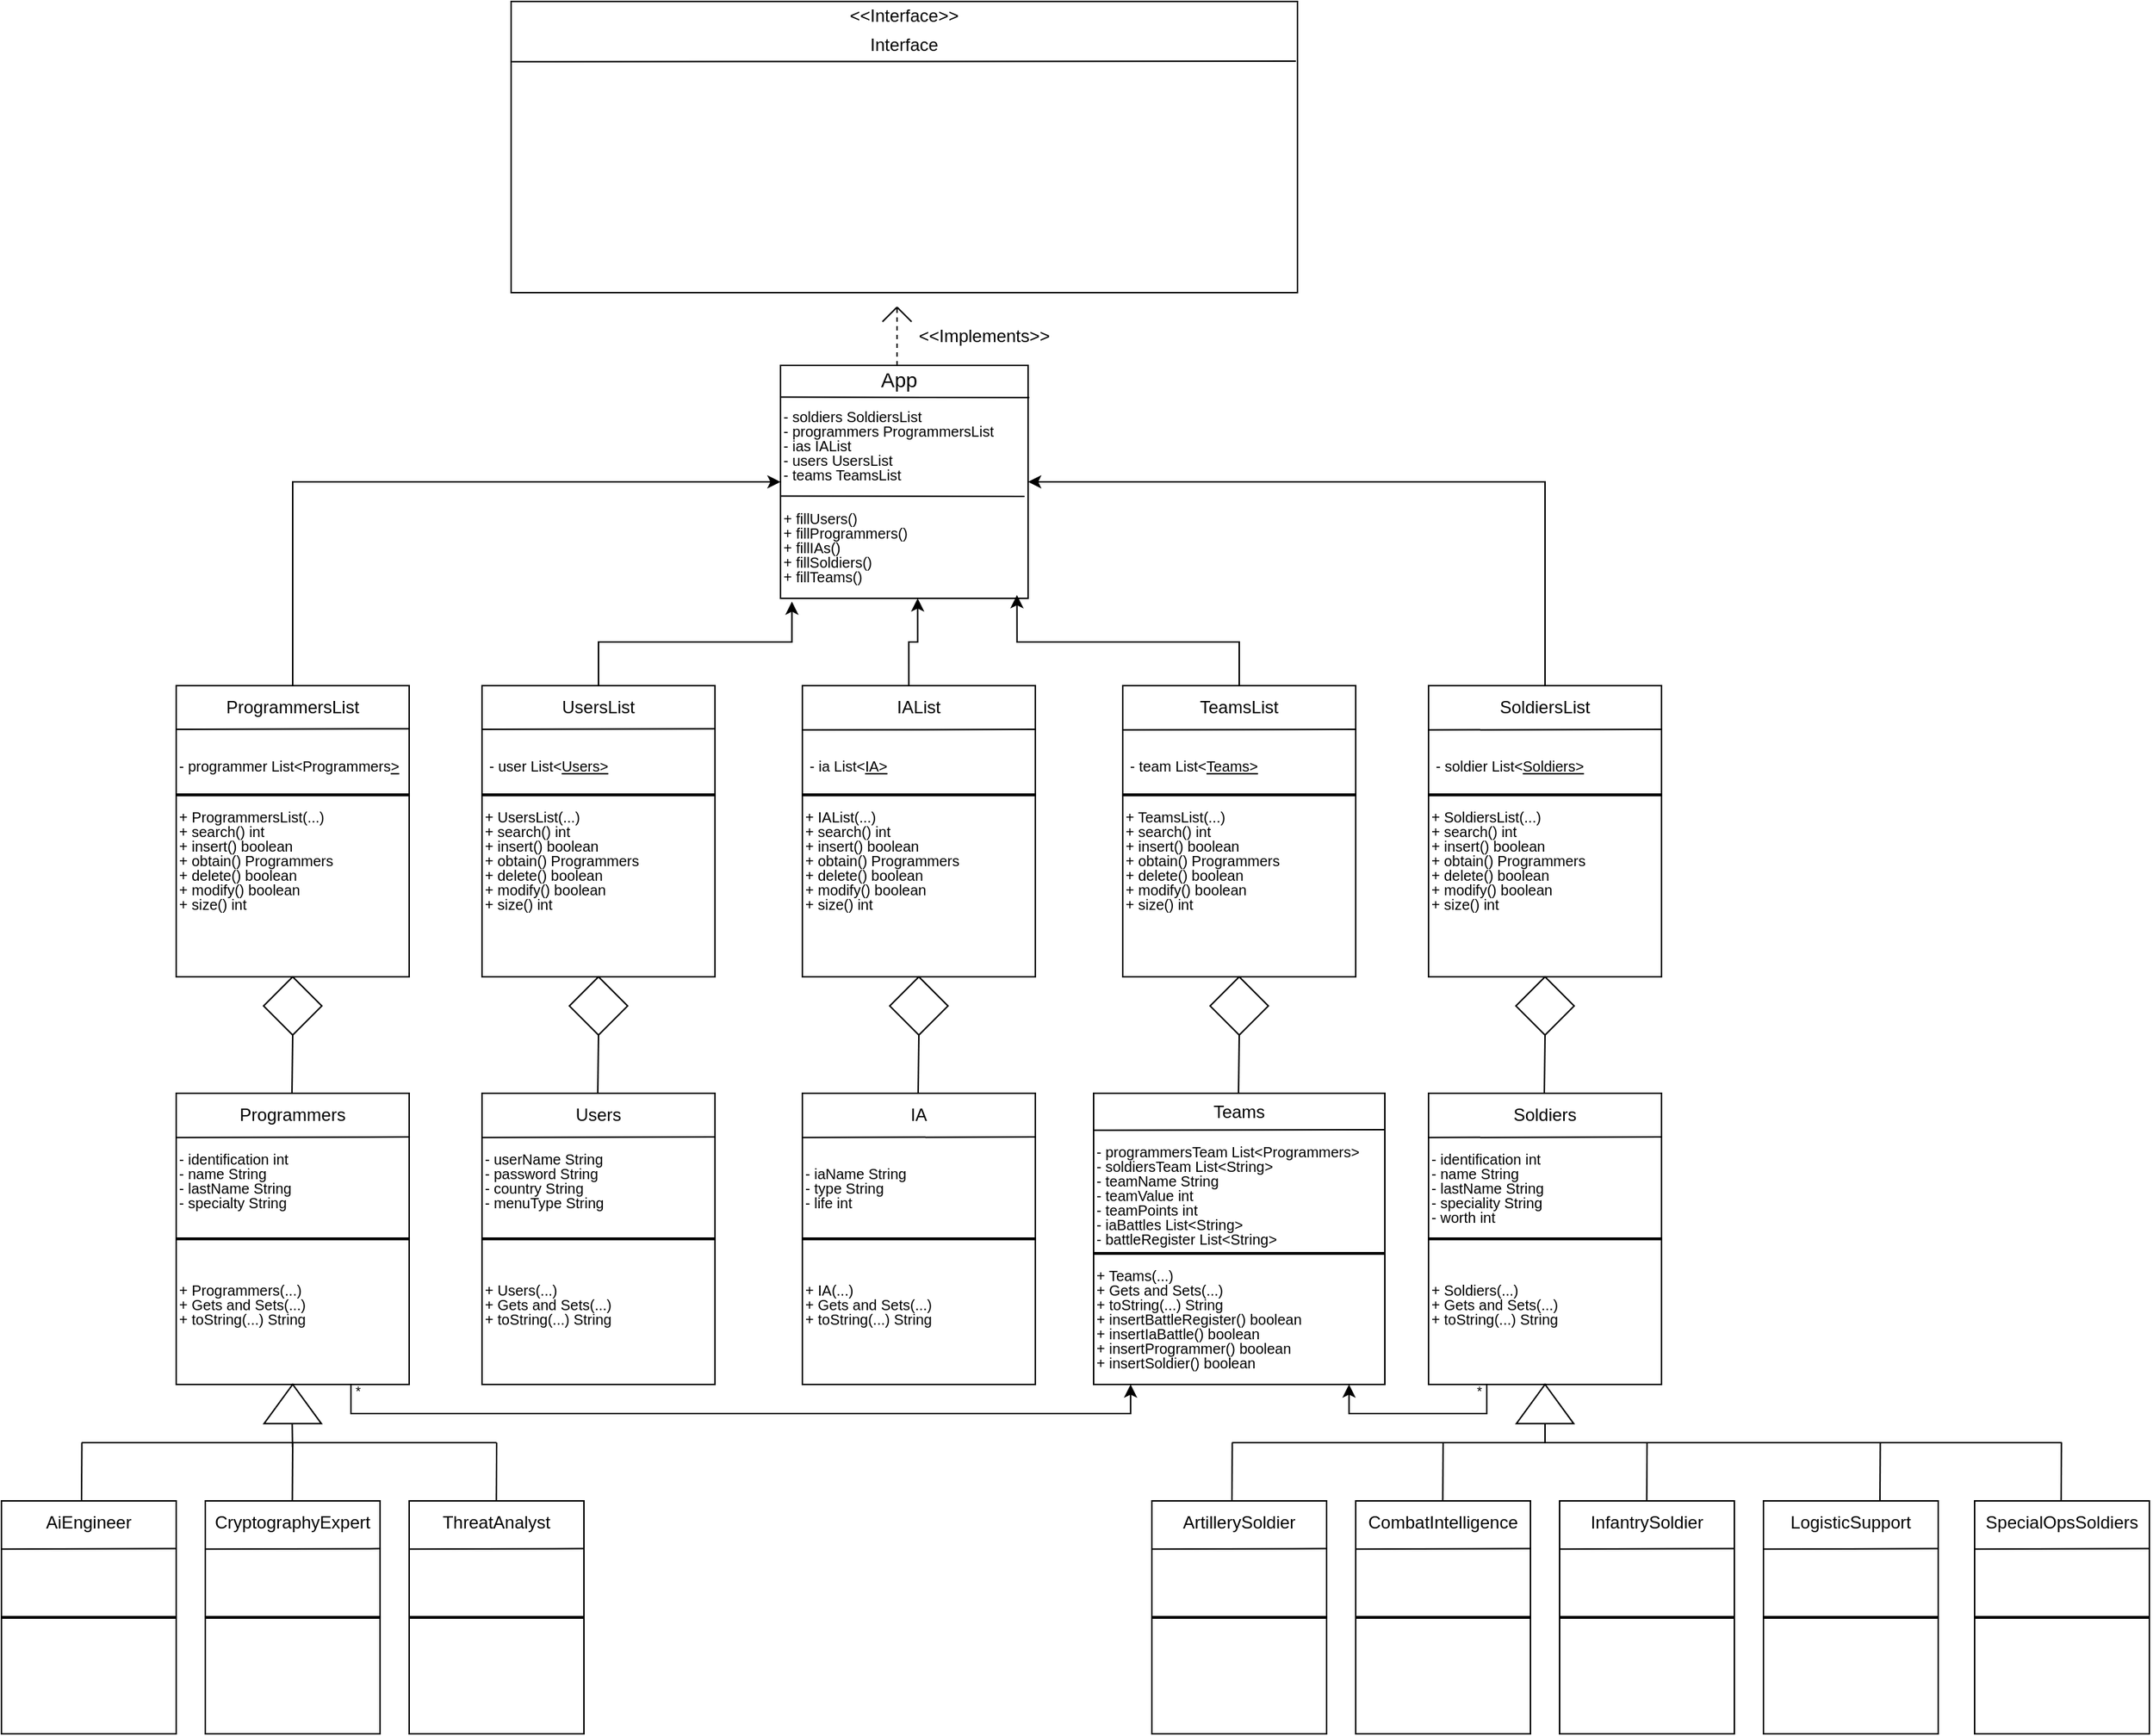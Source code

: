 <mxfile version="21.6.2" type="github">
  <diagram name="Page-1" id="lF3UblHLmA0cqcG6uqCf">
    <mxGraphModel dx="759" dy="410" grid="1" gridSize="10" guides="1" tooltips="1" connect="1" arrows="1" fold="1" page="1" pageScale="1" pageWidth="2500" pageHeight="1920" math="0" shadow="0">
      <root>
        <mxCell id="0" />
        <mxCell id="1" parent="0" />
        <mxCell id="w-rCVOtRvk_F5D2muNZO-1" value="" style="rounded=0;whiteSpace=wrap;html=1;" vertex="1" parent="1">
          <mxGeometry x="920" y="270" width="540" height="200" as="geometry" />
        </mxCell>
        <mxCell id="w-rCVOtRvk_F5D2muNZO-3" value="" style="endArrow=none;html=1;rounded=0;entryX=0.998;entryY=0.205;entryDx=0;entryDy=0;entryPerimeter=0;exitX=0.001;exitY=0.207;exitDx=0;exitDy=0;exitPerimeter=0;" edge="1" parent="1" source="w-rCVOtRvk_F5D2muNZO-1" target="w-rCVOtRvk_F5D2muNZO-1">
          <mxGeometry width="50" height="50" relative="1" as="geometry">
            <mxPoint x="925" y="311" as="sourcePoint" />
            <mxPoint x="1235" y="310" as="targetPoint" />
          </mxGeometry>
        </mxCell>
        <mxCell id="w-rCVOtRvk_F5D2muNZO-4" value="Interface" style="text;html=1;strokeColor=none;fillColor=none;align=center;verticalAlign=middle;whiteSpace=wrap;rounded=0;" vertex="1" parent="1">
          <mxGeometry x="1160" y="290" width="60" height="20" as="geometry" />
        </mxCell>
        <mxCell id="w-rCVOtRvk_F5D2muNZO-5" value="&amp;lt;&amp;lt;Interface&amp;gt;&amp;gt;" style="text;html=1;strokeColor=none;fillColor=none;align=center;verticalAlign=middle;whiteSpace=wrap;rounded=0;" vertex="1" parent="1">
          <mxGeometry x="1160" y="270" width="60" height="20" as="geometry" />
        </mxCell>
        <mxCell id="w-rCVOtRvk_F5D2muNZO-7" value="" style="rounded=0;whiteSpace=wrap;html=1;" vertex="1" parent="1">
          <mxGeometry x="1105" y="520" width="170" height="160" as="geometry" />
        </mxCell>
        <mxCell id="w-rCVOtRvk_F5D2muNZO-8" value="" style="endArrow=none;html=1;rounded=0;entryX=1.005;entryY=0.138;entryDx=0;entryDy=0;entryPerimeter=0;exitX=0.002;exitY=0.136;exitDx=0;exitDy=0;exitPerimeter=0;" edge="1" parent="1" source="w-rCVOtRvk_F5D2muNZO-7" target="w-rCVOtRvk_F5D2muNZO-7">
          <mxGeometry width="50" height="50" relative="1" as="geometry">
            <mxPoint x="1110" y="540" as="sourcePoint" />
            <mxPoint x="1260" y="540" as="targetPoint" />
          </mxGeometry>
        </mxCell>
        <mxCell id="w-rCVOtRvk_F5D2muNZO-9" value="App" style="text;html=1;strokeColor=none;fillColor=none;align=center;verticalAlign=middle;whiteSpace=wrap;rounded=0;fontSize=14;" vertex="1" parent="1">
          <mxGeometry x="1170" y="520" width="32.5" height="20" as="geometry" />
        </mxCell>
        <mxCell id="w-rCVOtRvk_F5D2muNZO-14" value="" style="endArrow=none;dashed=1;html=1;rounded=0;" edge="1" parent="1">
          <mxGeometry width="50" height="50" relative="1" as="geometry">
            <mxPoint x="1185" y="520" as="sourcePoint" />
            <mxPoint x="1185" y="480" as="targetPoint" />
          </mxGeometry>
        </mxCell>
        <mxCell id="w-rCVOtRvk_F5D2muNZO-16" value="" style="endArrow=none;html=1;rounded=0;" edge="1" parent="1">
          <mxGeometry width="50" height="50" relative="1" as="geometry">
            <mxPoint x="1175" y="490" as="sourcePoint" />
            <mxPoint x="1175" y="490" as="targetPoint" />
            <Array as="points">
              <mxPoint x="1185" y="480" />
            </Array>
          </mxGeometry>
        </mxCell>
        <mxCell id="w-rCVOtRvk_F5D2muNZO-17" value="" style="endArrow=none;html=1;rounded=0;" edge="1" parent="1">
          <mxGeometry width="50" height="50" relative="1" as="geometry">
            <mxPoint x="1185" y="480" as="sourcePoint" />
            <mxPoint x="1185" y="480" as="targetPoint" />
            <Array as="points">
              <mxPoint x="1195" y="490" />
            </Array>
          </mxGeometry>
        </mxCell>
        <mxCell id="w-rCVOtRvk_F5D2muNZO-18" value="&amp;lt;&amp;lt;Implements&amp;gt;&amp;gt;" style="text;html=1;strokeColor=none;fillColor=none;align=center;verticalAlign=middle;whiteSpace=wrap;rounded=0;" vertex="1" parent="1">
          <mxGeometry x="1215" y="490" width="60" height="20" as="geometry" />
        </mxCell>
        <mxCell id="w-rCVOtRvk_F5D2muNZO-135" style="edgeStyle=orthogonalEdgeStyle;rounded=0;orthogonalLoop=1;jettySize=auto;html=1;exitX=0.5;exitY=0;exitDx=0;exitDy=0;entryX=0;entryY=0.5;entryDx=0;entryDy=0;" edge="1" parent="1" source="w-rCVOtRvk_F5D2muNZO-21" target="w-rCVOtRvk_F5D2muNZO-7">
          <mxGeometry relative="1" as="geometry" />
        </mxCell>
        <mxCell id="w-rCVOtRvk_F5D2muNZO-21" value="" style="rounded=0;whiteSpace=wrap;html=1;" vertex="1" parent="1">
          <mxGeometry x="690" y="740" width="160" height="200" as="geometry" />
        </mxCell>
        <mxCell id="w-rCVOtRvk_F5D2muNZO-22" value="" style="endArrow=none;html=1;rounded=0;entryX=0.998;entryY=0.205;entryDx=0;entryDy=0;entryPerimeter=0;exitX=0.001;exitY=0.207;exitDx=0;exitDy=0;exitPerimeter=0;" edge="1" parent="1">
          <mxGeometry width="50" height="50" relative="1" as="geometry">
            <mxPoint x="690.48" y="770.0" as="sourcePoint" />
            <mxPoint x="850.0" y="769.6" as="targetPoint" />
          </mxGeometry>
        </mxCell>
        <mxCell id="w-rCVOtRvk_F5D2muNZO-134" style="edgeStyle=orthogonalEdgeStyle;rounded=0;orthogonalLoop=1;jettySize=auto;html=1;exitX=0.5;exitY=0;exitDx=0;exitDy=0;entryX=0.046;entryY=1.014;entryDx=0;entryDy=0;entryPerimeter=0;" edge="1" parent="1" source="w-rCVOtRvk_F5D2muNZO-24" target="w-rCVOtRvk_F5D2muNZO-7">
          <mxGeometry relative="1" as="geometry" />
        </mxCell>
        <mxCell id="w-rCVOtRvk_F5D2muNZO-24" value="" style="rounded=0;whiteSpace=wrap;html=1;" vertex="1" parent="1">
          <mxGeometry x="900" y="740" width="160" height="200" as="geometry" />
        </mxCell>
        <mxCell id="w-rCVOtRvk_F5D2muNZO-25" value="" style="endArrow=none;html=1;rounded=0;entryX=0.998;entryY=0.205;entryDx=0;entryDy=0;entryPerimeter=0;exitX=0.001;exitY=0.207;exitDx=0;exitDy=0;exitPerimeter=0;" edge="1" parent="1">
          <mxGeometry width="50" height="50" relative="1" as="geometry">
            <mxPoint x="900.0" y="770.0" as="sourcePoint" />
            <mxPoint x="1059.52" y="769.6" as="targetPoint" />
          </mxGeometry>
        </mxCell>
        <mxCell id="w-rCVOtRvk_F5D2muNZO-137" style="edgeStyle=orthogonalEdgeStyle;rounded=0;orthogonalLoop=1;jettySize=auto;html=1;exitX=0.5;exitY=0;exitDx=0;exitDy=0;entryX=1;entryY=0.5;entryDx=0;entryDy=0;" edge="1" parent="1" source="w-rCVOtRvk_F5D2muNZO-26" target="w-rCVOtRvk_F5D2muNZO-7">
          <mxGeometry relative="1" as="geometry" />
        </mxCell>
        <mxCell id="w-rCVOtRvk_F5D2muNZO-26" value="" style="rounded=0;whiteSpace=wrap;html=1;" vertex="1" parent="1">
          <mxGeometry x="1550" y="740" width="160" height="200" as="geometry" />
        </mxCell>
        <mxCell id="w-rCVOtRvk_F5D2muNZO-27" value="" style="endArrow=none;html=1;rounded=0;entryX=0.998;entryY=0.205;entryDx=0;entryDy=0;entryPerimeter=0;exitX=0.001;exitY=0.207;exitDx=0;exitDy=0;exitPerimeter=0;" edge="1" parent="1">
          <mxGeometry width="50" height="50" relative="1" as="geometry">
            <mxPoint x="1550.48" y="770.4" as="sourcePoint" />
            <mxPoint x="1710.0" y="770" as="targetPoint" />
          </mxGeometry>
        </mxCell>
        <mxCell id="w-rCVOtRvk_F5D2muNZO-28" value="ProgrammersList" style="text;html=1;strokeColor=none;fillColor=none;align=center;verticalAlign=middle;whiteSpace=wrap;rounded=0;" vertex="1" parent="1">
          <mxGeometry x="720" y="750" width="100" height="10" as="geometry" />
        </mxCell>
        <mxCell id="w-rCVOtRvk_F5D2muNZO-32" value="UsersList" style="text;html=1;strokeColor=none;fillColor=none;align=center;verticalAlign=middle;whiteSpace=wrap;rounded=0;" vertex="1" parent="1">
          <mxGeometry x="940" y="745" width="80" height="20" as="geometry" />
        </mxCell>
        <mxCell id="w-rCVOtRvk_F5D2muNZO-33" value="SoldiersList" style="text;html=1;strokeColor=none;fillColor=none;align=center;verticalAlign=middle;whiteSpace=wrap;rounded=0;" vertex="1" parent="1">
          <mxGeometry x="1590" y="745" width="80" height="20" as="geometry" />
        </mxCell>
        <mxCell id="w-rCVOtRvk_F5D2muNZO-34" value="" style="rounded=0;whiteSpace=wrap;html=1;" vertex="1" parent="1">
          <mxGeometry x="900" y="1020" width="160" height="200" as="geometry" />
        </mxCell>
        <mxCell id="w-rCVOtRvk_F5D2muNZO-35" value="" style="endArrow=none;html=1;rounded=0;entryX=0.998;entryY=0.205;entryDx=0;entryDy=0;entryPerimeter=0;exitX=0.001;exitY=0.207;exitDx=0;exitDy=0;exitPerimeter=0;" edge="1" parent="1">
          <mxGeometry width="50" height="50" relative="1" as="geometry">
            <mxPoint x="900.0" y="1050.4" as="sourcePoint" />
            <mxPoint x="1059.52" y="1050.0" as="targetPoint" />
          </mxGeometry>
        </mxCell>
        <mxCell id="w-rCVOtRvk_F5D2muNZO-36" value="Users" style="text;html=1;strokeColor=none;fillColor=none;align=center;verticalAlign=middle;whiteSpace=wrap;rounded=0;" vertex="1" parent="1">
          <mxGeometry x="930" y="1025" width="100" height="20" as="geometry" />
        </mxCell>
        <mxCell id="w-rCVOtRvk_F5D2muNZO-268" style="edgeStyle=orthogonalEdgeStyle;rounded=0;orthogonalLoop=1;jettySize=auto;html=1;exitX=0.75;exitY=1;exitDx=0;exitDy=0;entryX=0.127;entryY=1;entryDx=0;entryDy=0;entryPerimeter=0;" edge="1" parent="1" source="w-rCVOtRvk_F5D2muNZO-38" target="w-rCVOtRvk_F5D2muNZO-141">
          <mxGeometry relative="1" as="geometry" />
        </mxCell>
        <mxCell id="w-rCVOtRvk_F5D2muNZO-38" value="" style="rounded=0;whiteSpace=wrap;html=1;" vertex="1" parent="1">
          <mxGeometry x="690" y="1020" width="160" height="200" as="geometry" />
        </mxCell>
        <mxCell id="w-rCVOtRvk_F5D2muNZO-39" value="" style="endArrow=none;html=1;rounded=0;entryX=0.998;entryY=0.205;entryDx=0;entryDy=0;entryPerimeter=0;exitX=0.001;exitY=0.207;exitDx=0;exitDy=0;exitPerimeter=0;" edge="1" parent="1">
          <mxGeometry width="50" height="50" relative="1" as="geometry">
            <mxPoint x="690.24" y="1050.4" as="sourcePoint" />
            <mxPoint x="849.76" y="1050.0" as="targetPoint" />
          </mxGeometry>
        </mxCell>
        <mxCell id="w-rCVOtRvk_F5D2muNZO-40" value="Programmers" style="text;html=1;strokeColor=none;fillColor=none;align=center;verticalAlign=middle;whiteSpace=wrap;rounded=0;" vertex="1" parent="1">
          <mxGeometry x="720" y="1030" width="100" height="10" as="geometry" />
        </mxCell>
        <mxCell id="w-rCVOtRvk_F5D2muNZO-266" style="edgeStyle=orthogonalEdgeStyle;rounded=0;orthogonalLoop=1;jettySize=auto;html=1;exitX=0.25;exitY=1;exitDx=0;exitDy=0;entryX=0.877;entryY=1;entryDx=0;entryDy=0;entryPerimeter=0;" edge="1" parent="1" source="w-rCVOtRvk_F5D2muNZO-41" target="w-rCVOtRvk_F5D2muNZO-141">
          <mxGeometry relative="1" as="geometry" />
        </mxCell>
        <mxCell id="w-rCVOtRvk_F5D2muNZO-41" value="" style="rounded=0;whiteSpace=wrap;html=1;" vertex="1" parent="1">
          <mxGeometry x="1550" y="1020" width="160" height="200" as="geometry" />
        </mxCell>
        <mxCell id="w-rCVOtRvk_F5D2muNZO-42" value="" style="endArrow=none;html=1;rounded=0;entryX=0.998;entryY=0.205;entryDx=0;entryDy=0;entryPerimeter=0;exitX=0.001;exitY=0.207;exitDx=0;exitDy=0;exitPerimeter=0;" edge="1" parent="1">
          <mxGeometry width="50" height="50" relative="1" as="geometry">
            <mxPoint x="1550.48" y="1050.4" as="sourcePoint" />
            <mxPoint x="1710.0" y="1050.0" as="targetPoint" />
          </mxGeometry>
        </mxCell>
        <mxCell id="w-rCVOtRvk_F5D2muNZO-43" value="Soldiers" style="text;html=1;strokeColor=none;fillColor=none;align=center;verticalAlign=middle;whiteSpace=wrap;rounded=0;" vertex="1" parent="1">
          <mxGeometry x="1580" y="1025" width="100" height="20" as="geometry" />
        </mxCell>
        <mxCell id="w-rCVOtRvk_F5D2muNZO-64" value="" style="rounded=0;whiteSpace=wrap;html=1;" vertex="1" parent="1">
          <mxGeometry x="1780" y="1300" width="120" height="160" as="geometry" />
        </mxCell>
        <mxCell id="w-rCVOtRvk_F5D2muNZO-65" value="" style="endArrow=none;html=1;rounded=0;entryX=0.998;entryY=0.205;entryDx=0;entryDy=0;entryPerimeter=0;exitX=0.001;exitY=0.207;exitDx=0;exitDy=0;exitPerimeter=0;" edge="1" parent="1" source="w-rCVOtRvk_F5D2muNZO-64" target="w-rCVOtRvk_F5D2muNZO-64">
          <mxGeometry width="50" height="50" relative="1" as="geometry">
            <mxPoint x="1580" y="1301" as="sourcePoint" />
            <mxPoint x="1890" y="1300" as="targetPoint" />
          </mxGeometry>
        </mxCell>
        <mxCell id="w-rCVOtRvk_F5D2muNZO-66" value="LogisticSupport" style="text;html=1;strokeColor=none;fillColor=none;align=center;verticalAlign=middle;whiteSpace=wrap;rounded=0;" vertex="1" parent="1">
          <mxGeometry x="1790" y="1310" width="100" height="10" as="geometry" />
        </mxCell>
        <mxCell id="w-rCVOtRvk_F5D2muNZO-73" value="" style="rounded=0;whiteSpace=wrap;html=1;" vertex="1" parent="1">
          <mxGeometry x="1640" y="1300" width="120" height="160" as="geometry" />
        </mxCell>
        <mxCell id="w-rCVOtRvk_F5D2muNZO-74" value="" style="endArrow=none;html=1;rounded=0;entryX=0.998;entryY=0.205;entryDx=0;entryDy=0;entryPerimeter=0;exitX=0.001;exitY=0.207;exitDx=0;exitDy=0;exitPerimeter=0;" edge="1" parent="1" source="w-rCVOtRvk_F5D2muNZO-73" target="w-rCVOtRvk_F5D2muNZO-73">
          <mxGeometry width="50" height="50" relative="1" as="geometry">
            <mxPoint x="1440" y="1301" as="sourcePoint" />
            <mxPoint x="1750" y="1300" as="targetPoint" />
          </mxGeometry>
        </mxCell>
        <mxCell id="w-rCVOtRvk_F5D2muNZO-75" value="InfantrySoldier" style="text;html=1;strokeColor=none;fillColor=none;align=center;verticalAlign=middle;whiteSpace=wrap;rounded=0;" vertex="1" parent="1">
          <mxGeometry x="1650" y="1310" width="100" height="10" as="geometry" />
        </mxCell>
        <mxCell id="w-rCVOtRvk_F5D2muNZO-76" value="" style="rounded=0;whiteSpace=wrap;html=1;" vertex="1" parent="1">
          <mxGeometry x="1500" y="1300" width="120" height="160" as="geometry" />
        </mxCell>
        <mxCell id="w-rCVOtRvk_F5D2muNZO-77" value="" style="endArrow=none;html=1;rounded=0;entryX=0.998;entryY=0.205;entryDx=0;entryDy=0;entryPerimeter=0;exitX=0.001;exitY=0.207;exitDx=0;exitDy=0;exitPerimeter=0;" edge="1" parent="1" source="w-rCVOtRvk_F5D2muNZO-76" target="w-rCVOtRvk_F5D2muNZO-76">
          <mxGeometry width="50" height="50" relative="1" as="geometry">
            <mxPoint x="1300" y="1301" as="sourcePoint" />
            <mxPoint x="1610" y="1300" as="targetPoint" />
          </mxGeometry>
        </mxCell>
        <mxCell id="w-rCVOtRvk_F5D2muNZO-78" value="CombatIntelligence" style="text;html=1;strokeColor=none;fillColor=none;align=center;verticalAlign=middle;whiteSpace=wrap;rounded=0;" vertex="1" parent="1">
          <mxGeometry x="1510" y="1310" width="100" height="10" as="geometry" />
        </mxCell>
        <mxCell id="w-rCVOtRvk_F5D2muNZO-79" value="" style="rounded=0;whiteSpace=wrap;html=1;" vertex="1" parent="1">
          <mxGeometry x="1360" y="1300" width="120" height="160" as="geometry" />
        </mxCell>
        <mxCell id="w-rCVOtRvk_F5D2muNZO-80" value="" style="endArrow=none;html=1;rounded=0;entryX=0.998;entryY=0.205;entryDx=0;entryDy=0;entryPerimeter=0;exitX=0.001;exitY=0.207;exitDx=0;exitDy=0;exitPerimeter=0;" edge="1" parent="1" source="w-rCVOtRvk_F5D2muNZO-79" target="w-rCVOtRvk_F5D2muNZO-79">
          <mxGeometry width="50" height="50" relative="1" as="geometry">
            <mxPoint x="1160" y="1301" as="sourcePoint" />
            <mxPoint x="1470" y="1300" as="targetPoint" />
          </mxGeometry>
        </mxCell>
        <mxCell id="w-rCVOtRvk_F5D2muNZO-81" value="ArtillerySoldier" style="text;html=1;strokeColor=none;fillColor=none;align=center;verticalAlign=middle;whiteSpace=wrap;rounded=0;" vertex="1" parent="1">
          <mxGeometry x="1370" y="1310" width="100" height="10" as="geometry" />
        </mxCell>
        <mxCell id="w-rCVOtRvk_F5D2muNZO-85" value="" style="endArrow=none;html=1;rounded=0;" edge="1" parent="1">
          <mxGeometry width="50" height="50" relative="1" as="geometry">
            <mxPoint x="1559.76" y="1300" as="sourcePoint" />
            <mxPoint x="1560" y="1260" as="targetPoint" />
          </mxGeometry>
        </mxCell>
        <mxCell id="w-rCVOtRvk_F5D2muNZO-87" value="" style="endArrow=none;html=1;rounded=0;" edge="1" parent="1">
          <mxGeometry width="50" height="50" relative="1" as="geometry">
            <mxPoint x="1699.83" y="1300" as="sourcePoint" />
            <mxPoint x="1700.07" y="1260" as="targetPoint" />
          </mxGeometry>
        </mxCell>
        <mxCell id="w-rCVOtRvk_F5D2muNZO-88" value="" style="endArrow=none;html=1;rounded=0;" edge="1" parent="1">
          <mxGeometry width="50" height="50" relative="1" as="geometry">
            <mxPoint x="1860" y="1300" as="sourcePoint" />
            <mxPoint x="1860.24" y="1260" as="targetPoint" />
          </mxGeometry>
        </mxCell>
        <mxCell id="w-rCVOtRvk_F5D2muNZO-90" value="" style="endArrow=none;html=1;rounded=0;" edge="1" parent="1">
          <mxGeometry width="50" height="50" relative="1" as="geometry">
            <mxPoint x="1415" y="1260" as="sourcePoint" />
            <mxPoint x="1985" y="1260" as="targetPoint" />
          </mxGeometry>
        </mxCell>
        <mxCell id="w-rCVOtRvk_F5D2muNZO-91" value="" style="endArrow=none;html=1;rounded=0;" edge="1" parent="1" target="w-rCVOtRvk_F5D2muNZO-92">
          <mxGeometry width="50" height="50" relative="1" as="geometry">
            <mxPoint x="1630" y="1260" as="sourcePoint" />
            <mxPoint x="1619.76" y="1240" as="targetPoint" />
          </mxGeometry>
        </mxCell>
        <mxCell id="w-rCVOtRvk_F5D2muNZO-92" value="" style="triangle;whiteSpace=wrap;html=1;rotation=-90;" vertex="1" parent="1">
          <mxGeometry x="1616.54" y="1213.78" width="26.92" height="39.36" as="geometry" />
        </mxCell>
        <mxCell id="w-rCVOtRvk_F5D2muNZO-94" value="" style="rounded=0;whiteSpace=wrap;html=1;" vertex="1" parent="1">
          <mxGeometry x="1925" y="1300" width="120" height="160" as="geometry" />
        </mxCell>
        <mxCell id="w-rCVOtRvk_F5D2muNZO-95" value="" style="endArrow=none;html=1;rounded=0;entryX=0.998;entryY=0.205;entryDx=0;entryDy=0;entryPerimeter=0;exitX=0.001;exitY=0.207;exitDx=0;exitDy=0;exitPerimeter=0;" edge="1" parent="1" source="w-rCVOtRvk_F5D2muNZO-94" target="w-rCVOtRvk_F5D2muNZO-94">
          <mxGeometry width="50" height="50" relative="1" as="geometry">
            <mxPoint x="1725" y="1301" as="sourcePoint" />
            <mxPoint x="2035" y="1300" as="targetPoint" />
          </mxGeometry>
        </mxCell>
        <mxCell id="w-rCVOtRvk_F5D2muNZO-96" value="SpecialOpsSoldiers" style="text;html=1;strokeColor=none;fillColor=none;align=center;verticalAlign=middle;whiteSpace=wrap;rounded=0;" vertex="1" parent="1">
          <mxGeometry x="1935" y="1310" width="100" height="10" as="geometry" />
        </mxCell>
        <mxCell id="w-rCVOtRvk_F5D2muNZO-97" value="" style="endArrow=none;html=1;rounded=0;" edge="1" parent="1">
          <mxGeometry width="50" height="50" relative="1" as="geometry">
            <mxPoint x="1984.41" y="1300" as="sourcePoint" />
            <mxPoint x="1984.65" y="1260" as="targetPoint" />
          </mxGeometry>
        </mxCell>
        <mxCell id="w-rCVOtRvk_F5D2muNZO-101" value="" style="endArrow=none;html=1;rounded=0;" edge="1" parent="1">
          <mxGeometry width="50" height="50" relative="1" as="geometry">
            <mxPoint x="1415" y="1300" as="sourcePoint" />
            <mxPoint x="1415.24" y="1260" as="targetPoint" />
          </mxGeometry>
        </mxCell>
        <mxCell id="w-rCVOtRvk_F5D2muNZO-102" value="" style="rounded=0;whiteSpace=wrap;html=1;" vertex="1" parent="1">
          <mxGeometry x="850" y="1300" width="120" height="160" as="geometry" />
        </mxCell>
        <mxCell id="w-rCVOtRvk_F5D2muNZO-103" value="" style="endArrow=none;html=1;rounded=0;entryX=0.998;entryY=0.205;entryDx=0;entryDy=0;entryPerimeter=0;exitX=0.001;exitY=0.207;exitDx=0;exitDy=0;exitPerimeter=0;" edge="1" parent="1" source="w-rCVOtRvk_F5D2muNZO-102" target="w-rCVOtRvk_F5D2muNZO-102">
          <mxGeometry width="50" height="50" relative="1" as="geometry">
            <mxPoint x="650" y="1301" as="sourcePoint" />
            <mxPoint x="960" y="1300" as="targetPoint" />
          </mxGeometry>
        </mxCell>
        <mxCell id="w-rCVOtRvk_F5D2muNZO-104" value="ThreatAnalyst" style="text;html=1;strokeColor=none;fillColor=none;align=center;verticalAlign=middle;whiteSpace=wrap;rounded=0;" vertex="1" parent="1">
          <mxGeometry x="860" y="1310" width="100" height="10" as="geometry" />
        </mxCell>
        <mxCell id="w-rCVOtRvk_F5D2muNZO-105" value="" style="rounded=0;whiteSpace=wrap;html=1;" vertex="1" parent="1">
          <mxGeometry x="710" y="1300" width="120" height="160" as="geometry" />
        </mxCell>
        <mxCell id="w-rCVOtRvk_F5D2muNZO-106" value="" style="endArrow=none;html=1;rounded=0;entryX=0.998;entryY=0.205;entryDx=0;entryDy=0;entryPerimeter=0;exitX=0.001;exitY=0.207;exitDx=0;exitDy=0;exitPerimeter=0;" edge="1" parent="1" source="w-rCVOtRvk_F5D2muNZO-105" target="w-rCVOtRvk_F5D2muNZO-105">
          <mxGeometry width="50" height="50" relative="1" as="geometry">
            <mxPoint x="510" y="1301" as="sourcePoint" />
            <mxPoint x="820" y="1300" as="targetPoint" />
          </mxGeometry>
        </mxCell>
        <mxCell id="w-rCVOtRvk_F5D2muNZO-107" value="CryptographyExpert" style="text;html=1;strokeColor=none;fillColor=none;align=center;verticalAlign=middle;whiteSpace=wrap;rounded=0;" vertex="1" parent="1">
          <mxGeometry x="720" y="1310" width="100" height="10" as="geometry" />
        </mxCell>
        <mxCell id="w-rCVOtRvk_F5D2muNZO-108" value="" style="rounded=0;whiteSpace=wrap;html=1;" vertex="1" parent="1">
          <mxGeometry x="570" y="1300" width="120" height="160" as="geometry" />
        </mxCell>
        <mxCell id="w-rCVOtRvk_F5D2muNZO-109" value="" style="endArrow=none;html=1;rounded=0;entryX=0.998;entryY=0.205;entryDx=0;entryDy=0;entryPerimeter=0;exitX=0.001;exitY=0.207;exitDx=0;exitDy=0;exitPerimeter=0;" edge="1" parent="1" source="w-rCVOtRvk_F5D2muNZO-108" target="w-rCVOtRvk_F5D2muNZO-108">
          <mxGeometry width="50" height="50" relative="1" as="geometry">
            <mxPoint x="370" y="1301" as="sourcePoint" />
            <mxPoint x="680" y="1300" as="targetPoint" />
          </mxGeometry>
        </mxCell>
        <mxCell id="w-rCVOtRvk_F5D2muNZO-110" value="AiEngineer" style="text;html=1;strokeColor=none;fillColor=none;align=center;verticalAlign=middle;whiteSpace=wrap;rounded=0;" vertex="1" parent="1">
          <mxGeometry x="580" y="1310" width="100" height="10" as="geometry" />
        </mxCell>
        <mxCell id="w-rCVOtRvk_F5D2muNZO-111" value="" style="endArrow=none;html=1;rounded=0;" edge="1" parent="1">
          <mxGeometry width="50" height="50" relative="1" as="geometry">
            <mxPoint x="769.76" y="1300" as="sourcePoint" />
            <mxPoint x="770" y="1260" as="targetPoint" />
          </mxGeometry>
        </mxCell>
        <mxCell id="w-rCVOtRvk_F5D2muNZO-112" value="" style="endArrow=none;html=1;rounded=0;" edge="1" parent="1">
          <mxGeometry width="50" height="50" relative="1" as="geometry">
            <mxPoint x="909.83" y="1300" as="sourcePoint" />
            <mxPoint x="910.07" y="1260" as="targetPoint" />
          </mxGeometry>
        </mxCell>
        <mxCell id="w-rCVOtRvk_F5D2muNZO-114" value="" style="endArrow=none;html=1;rounded=0;" edge="1" parent="1">
          <mxGeometry width="50" height="50" relative="1" as="geometry">
            <mxPoint x="625" y="1300" as="sourcePoint" />
            <mxPoint x="625.24" y="1260" as="targetPoint" />
          </mxGeometry>
        </mxCell>
        <mxCell id="w-rCVOtRvk_F5D2muNZO-115" value="" style="endArrow=none;html=1;rounded=0;" edge="1" parent="1">
          <mxGeometry width="50" height="50" relative="1" as="geometry">
            <mxPoint x="625" y="1260" as="sourcePoint" />
            <mxPoint x="910" y="1260" as="targetPoint" />
          </mxGeometry>
        </mxCell>
        <mxCell id="w-rCVOtRvk_F5D2muNZO-116" value="" style="endArrow=none;html=1;rounded=0;entryX=-0.008;entryY=0.492;entryDx=0;entryDy=0;entryPerimeter=0;" edge="1" parent="1" target="w-rCVOtRvk_F5D2muNZO-117">
          <mxGeometry width="50" height="50" relative="1" as="geometry">
            <mxPoint x="769.88" y="1263" as="sourcePoint" />
            <mxPoint x="770.12" y="1250" as="targetPoint" />
          </mxGeometry>
        </mxCell>
        <mxCell id="w-rCVOtRvk_F5D2muNZO-117" value="" style="triangle;whiteSpace=wrap;html=1;rotation=-90;" vertex="1" parent="1">
          <mxGeometry x="756.54" y="1213.78" width="26.92" height="39.36" as="geometry" />
        </mxCell>
        <mxCell id="w-rCVOtRvk_F5D2muNZO-118" value="" style="rhombus;whiteSpace=wrap;html=1;" vertex="1" parent="1">
          <mxGeometry x="750" y="940" width="40" height="40" as="geometry" />
        </mxCell>
        <mxCell id="w-rCVOtRvk_F5D2muNZO-125" value="" style="endArrow=none;html=1;rounded=0;" edge="1" parent="1">
          <mxGeometry width="50" height="50" relative="1" as="geometry">
            <mxPoint x="769.52" y="1020" as="sourcePoint" />
            <mxPoint x="770" y="980" as="targetPoint" />
          </mxGeometry>
        </mxCell>
        <mxCell id="w-rCVOtRvk_F5D2muNZO-130" value="" style="rhombus;whiteSpace=wrap;html=1;" vertex="1" parent="1">
          <mxGeometry x="960" y="940" width="40" height="40" as="geometry" />
        </mxCell>
        <mxCell id="w-rCVOtRvk_F5D2muNZO-131" value="" style="rhombus;whiteSpace=wrap;html=1;" vertex="1" parent="1">
          <mxGeometry x="1610" y="940" width="40" height="40" as="geometry" />
        </mxCell>
        <mxCell id="w-rCVOtRvk_F5D2muNZO-132" value="" style="endArrow=none;html=1;rounded=0;" edge="1" parent="1">
          <mxGeometry width="50" height="50" relative="1" as="geometry">
            <mxPoint x="979.52" y="1020" as="sourcePoint" />
            <mxPoint x="980" y="980" as="targetPoint" />
          </mxGeometry>
        </mxCell>
        <mxCell id="w-rCVOtRvk_F5D2muNZO-133" value="" style="endArrow=none;html=1;rounded=0;" edge="1" parent="1">
          <mxGeometry width="50" height="50" relative="1" as="geometry">
            <mxPoint x="1629.52" y="1020" as="sourcePoint" />
            <mxPoint x="1630" y="980" as="targetPoint" />
          </mxGeometry>
        </mxCell>
        <mxCell id="w-rCVOtRvk_F5D2muNZO-146" style="edgeStyle=orthogonalEdgeStyle;rounded=0;orthogonalLoop=1;jettySize=auto;html=1;exitX=0.5;exitY=0;exitDx=0;exitDy=0;entryX=0.955;entryY=0.986;entryDx=0;entryDy=0;entryPerimeter=0;" edge="1" parent="1" source="w-rCVOtRvk_F5D2muNZO-138" target="w-rCVOtRvk_F5D2muNZO-7">
          <mxGeometry relative="1" as="geometry">
            <mxPoint x="1230" y="650.0" as="targetPoint" />
          </mxGeometry>
        </mxCell>
        <mxCell id="w-rCVOtRvk_F5D2muNZO-138" value="" style="rounded=0;whiteSpace=wrap;html=1;" vertex="1" parent="1">
          <mxGeometry x="1340" y="740" width="160" height="200" as="geometry" />
        </mxCell>
        <mxCell id="w-rCVOtRvk_F5D2muNZO-139" value="" style="endArrow=none;html=1;rounded=0;entryX=0.998;entryY=0.205;entryDx=0;entryDy=0;entryPerimeter=0;exitX=0.001;exitY=0.207;exitDx=0;exitDy=0;exitPerimeter=0;" edge="1" parent="1">
          <mxGeometry width="50" height="50" relative="1" as="geometry">
            <mxPoint x="1340.48" y="770.4" as="sourcePoint" />
            <mxPoint x="1500.0" y="770" as="targetPoint" />
          </mxGeometry>
        </mxCell>
        <mxCell id="w-rCVOtRvk_F5D2muNZO-140" value="TeamsList" style="text;html=1;strokeColor=none;fillColor=none;align=center;verticalAlign=middle;whiteSpace=wrap;rounded=0;" vertex="1" parent="1">
          <mxGeometry x="1380" y="745" width="80" height="20" as="geometry" />
        </mxCell>
        <mxCell id="w-rCVOtRvk_F5D2muNZO-141" value="" style="rounded=0;whiteSpace=wrap;html=1;" vertex="1" parent="1">
          <mxGeometry x="1320" y="1020" width="200" height="200" as="geometry" />
        </mxCell>
        <mxCell id="w-rCVOtRvk_F5D2muNZO-143" value="Teams" style="text;html=1;strokeColor=none;fillColor=none;align=center;verticalAlign=middle;whiteSpace=wrap;rounded=0;" vertex="1" parent="1">
          <mxGeometry x="1400" y="1025" width="40" height="15" as="geometry" />
        </mxCell>
        <mxCell id="w-rCVOtRvk_F5D2muNZO-144" value="" style="rhombus;whiteSpace=wrap;html=1;" vertex="1" parent="1">
          <mxGeometry x="1400" y="940" width="40" height="40" as="geometry" />
        </mxCell>
        <mxCell id="w-rCVOtRvk_F5D2muNZO-145" value="" style="endArrow=none;html=1;rounded=0;" edge="1" parent="1">
          <mxGeometry width="50" height="50" relative="1" as="geometry">
            <mxPoint x="1419.52" y="1020" as="sourcePoint" />
            <mxPoint x="1420" y="980" as="targetPoint" />
          </mxGeometry>
        </mxCell>
        <mxCell id="w-rCVOtRvk_F5D2muNZO-158" style="edgeStyle=orthogonalEdgeStyle;rounded=0;orthogonalLoop=1;jettySize=auto;html=1;exitX=0.457;exitY=0;exitDx=0;exitDy=0;entryX=0.554;entryY=1;entryDx=0;entryDy=0;entryPerimeter=0;exitPerimeter=0;" edge="1" parent="1" source="w-rCVOtRvk_F5D2muNZO-148" target="w-rCVOtRvk_F5D2muNZO-7">
          <mxGeometry relative="1" as="geometry" />
        </mxCell>
        <mxCell id="w-rCVOtRvk_F5D2muNZO-148" value="" style="rounded=0;whiteSpace=wrap;html=1;" vertex="1" parent="1">
          <mxGeometry x="1120" y="740" width="160" height="200" as="geometry" />
        </mxCell>
        <mxCell id="w-rCVOtRvk_F5D2muNZO-149" value="" style="endArrow=none;html=1;rounded=0;entryX=0.998;entryY=0.205;entryDx=0;entryDy=0;entryPerimeter=0;exitX=0.001;exitY=0.207;exitDx=0;exitDy=0;exitPerimeter=0;" edge="1" parent="1">
          <mxGeometry width="50" height="50" relative="1" as="geometry">
            <mxPoint x="1120.48" y="770.4" as="sourcePoint" />
            <mxPoint x="1280.0" y="770" as="targetPoint" />
          </mxGeometry>
        </mxCell>
        <mxCell id="w-rCVOtRvk_F5D2muNZO-150" value="IAList" style="text;html=1;strokeColor=none;fillColor=none;align=center;verticalAlign=middle;whiteSpace=wrap;rounded=0;" vertex="1" parent="1">
          <mxGeometry x="1160" y="745" width="80" height="20" as="geometry" />
        </mxCell>
        <mxCell id="w-rCVOtRvk_F5D2muNZO-151" value="" style="rounded=0;whiteSpace=wrap;html=1;" vertex="1" parent="1">
          <mxGeometry x="1120" y="1020" width="160" height="200" as="geometry" />
        </mxCell>
        <mxCell id="w-rCVOtRvk_F5D2muNZO-152" value="" style="endArrow=none;html=1;rounded=0;entryX=0.998;entryY=0.205;entryDx=0;entryDy=0;entryPerimeter=0;exitX=0.001;exitY=0.207;exitDx=0;exitDy=0;exitPerimeter=0;" edge="1" parent="1">
          <mxGeometry width="50" height="50" relative="1" as="geometry">
            <mxPoint x="1120.24" y="1050.4" as="sourcePoint" />
            <mxPoint x="1279.76" y="1050.0" as="targetPoint" />
          </mxGeometry>
        </mxCell>
        <mxCell id="w-rCVOtRvk_F5D2muNZO-153" value="IA" style="text;html=1;strokeColor=none;fillColor=none;align=center;verticalAlign=middle;whiteSpace=wrap;rounded=0;" vertex="1" parent="1">
          <mxGeometry x="1150" y="1025" width="100" height="20" as="geometry" />
        </mxCell>
        <mxCell id="w-rCVOtRvk_F5D2muNZO-154" value="" style="rhombus;whiteSpace=wrap;html=1;" vertex="1" parent="1">
          <mxGeometry x="1180" y="940" width="40" height="40" as="geometry" />
        </mxCell>
        <mxCell id="w-rCVOtRvk_F5D2muNZO-155" value="" style="endArrow=none;html=1;rounded=0;" edge="1" parent="1">
          <mxGeometry width="50" height="50" relative="1" as="geometry">
            <mxPoint x="1199.52" y="1020" as="sourcePoint" />
            <mxPoint x="1200" y="980" as="targetPoint" />
          </mxGeometry>
        </mxCell>
        <mxCell id="w-rCVOtRvk_F5D2muNZO-160" value="" style="line;strokeWidth=2;html=1;" vertex="1" parent="1">
          <mxGeometry x="690" y="1115" width="160" height="10" as="geometry" />
        </mxCell>
        <mxCell id="w-rCVOtRvk_F5D2muNZO-161" value="" style="line;strokeWidth=2;html=1;" vertex="1" parent="1">
          <mxGeometry x="900" y="1115" width="160" height="10" as="geometry" />
        </mxCell>
        <mxCell id="w-rCVOtRvk_F5D2muNZO-162" value="" style="line;strokeWidth=2;html=1;" vertex="1" parent="1">
          <mxGeometry x="1120" y="1115" width="160" height="10" as="geometry" />
        </mxCell>
        <mxCell id="w-rCVOtRvk_F5D2muNZO-163" value="" style="line;strokeWidth=2;html=1;" vertex="1" parent="1">
          <mxGeometry x="690" y="810" width="160" height="10" as="geometry" />
        </mxCell>
        <mxCell id="w-rCVOtRvk_F5D2muNZO-164" value="" style="line;strokeWidth=2;html=1;" vertex="1" parent="1">
          <mxGeometry x="900" y="810" width="160" height="10" as="geometry" />
        </mxCell>
        <mxCell id="w-rCVOtRvk_F5D2muNZO-165" value="" style="line;strokeWidth=2;html=1;" vertex="1" parent="1">
          <mxGeometry x="1120" y="810" width="160" height="10" as="geometry" />
        </mxCell>
        <mxCell id="w-rCVOtRvk_F5D2muNZO-166" value="" style="line;strokeWidth=2;html=1;" vertex="1" parent="1">
          <mxGeometry x="1340" y="810" width="160" height="10" as="geometry" />
        </mxCell>
        <mxCell id="w-rCVOtRvk_F5D2muNZO-167" value="" style="line;strokeWidth=2;html=1;" vertex="1" parent="1">
          <mxGeometry x="1550" y="810" width="160" height="10" as="geometry" />
        </mxCell>
        <mxCell id="w-rCVOtRvk_F5D2muNZO-168" value="" style="line;strokeWidth=2;html=1;" vertex="1" parent="1">
          <mxGeometry x="1320" y="1125" width="200" height="10" as="geometry" />
        </mxCell>
        <mxCell id="w-rCVOtRvk_F5D2muNZO-169" value="" style="line;strokeWidth=2;html=1;" vertex="1" parent="1">
          <mxGeometry x="1550" y="1115" width="160" height="10" as="geometry" />
        </mxCell>
        <mxCell id="w-rCVOtRvk_F5D2muNZO-172" value="- soldiers SoldiersList" style="text;html=1;strokeColor=none;fillColor=none;align=left;verticalAlign=middle;whiteSpace=wrap;rounded=0;fontStyle=0;fontSize=10;" vertex="1" parent="1">
          <mxGeometry x="1105" y="550" width="135" height="10" as="geometry" />
        </mxCell>
        <mxCell id="w-rCVOtRvk_F5D2muNZO-176" value="" style="endArrow=none;html=1;rounded=0;exitX=0;exitY=0.561;exitDx=0;exitDy=0;exitPerimeter=0;" edge="1" parent="1" source="w-rCVOtRvk_F5D2muNZO-7">
          <mxGeometry relative="1" as="geometry">
            <mxPoint x="1110" y="610" as="sourcePoint" />
            <mxPoint x="1272.55" y="610" as="targetPoint" />
          </mxGeometry>
        </mxCell>
        <mxCell id="w-rCVOtRvk_F5D2muNZO-177" value="- programmers ProgrammersList" style="text;html=1;strokeColor=none;fillColor=none;align=left;verticalAlign=middle;whiteSpace=wrap;rounded=0;fontStyle=0;fontSize=10;" vertex="1" parent="1">
          <mxGeometry x="1105" y="560" width="247.45" height="10" as="geometry" />
        </mxCell>
        <mxCell id="w-rCVOtRvk_F5D2muNZO-178" value="- ias IAList" style="text;html=1;strokeColor=none;fillColor=none;align=left;verticalAlign=middle;whiteSpace=wrap;rounded=0;fontStyle=0;fontSize=10;" vertex="1" parent="1">
          <mxGeometry x="1105" y="570" width="135" height="10" as="geometry" />
        </mxCell>
        <mxCell id="w-rCVOtRvk_F5D2muNZO-179" value="- teams TeamsList" style="text;html=1;strokeColor=none;fillColor=none;align=left;verticalAlign=middle;whiteSpace=wrap;rounded=0;fontStyle=0;fontSize=10;" vertex="1" parent="1">
          <mxGeometry x="1105" y="590" width="135" height="10" as="geometry" />
        </mxCell>
        <mxCell id="w-rCVOtRvk_F5D2muNZO-180" value="&lt;span style=&quot;font-weight: normal;&quot;&gt;+ fillUsers()&lt;br&gt;&lt;/span&gt;" style="text;html=1;strokeColor=none;fillColor=none;align=left;verticalAlign=middle;whiteSpace=wrap;rounded=0;fontStyle=1;fontSize=10;" vertex="1" parent="1">
          <mxGeometry x="1105" y="620" width="75" height="10" as="geometry" />
        </mxCell>
        <mxCell id="w-rCVOtRvk_F5D2muNZO-181" value="&lt;span style=&quot;font-weight: normal;&quot;&gt;+ fillProgrammers()&lt;br&gt;&lt;/span&gt;" style="text;html=1;strokeColor=none;fillColor=none;align=left;verticalAlign=middle;whiteSpace=wrap;rounded=0;fontStyle=1;fontSize=10;" vertex="1" parent="1">
          <mxGeometry x="1105" y="630" width="95" height="10" as="geometry" />
        </mxCell>
        <mxCell id="w-rCVOtRvk_F5D2muNZO-182" value="&lt;span style=&quot;font-weight: normal;&quot;&gt;+ fillIAs()&lt;br&gt;&lt;/span&gt;" style="text;html=1;strokeColor=none;fillColor=none;align=left;verticalAlign=middle;whiteSpace=wrap;rounded=0;fontStyle=1;fontSize=10;" vertex="1" parent="1">
          <mxGeometry x="1105" y="640" width="75" height="10" as="geometry" />
        </mxCell>
        <mxCell id="w-rCVOtRvk_F5D2muNZO-183" value="&lt;span style=&quot;font-weight: normal;&quot;&gt;+ fillTeams()&lt;br&gt;&lt;/span&gt;" style="text;html=1;strokeColor=none;fillColor=none;align=left;verticalAlign=middle;whiteSpace=wrap;rounded=0;fontStyle=1;fontSize=10;" vertex="1" parent="1">
          <mxGeometry x="1105" y="660" width="75" height="10" as="geometry" />
        </mxCell>
        <mxCell id="w-rCVOtRvk_F5D2muNZO-185" value="- users UsersList" style="text;html=1;strokeColor=none;fillColor=none;align=left;verticalAlign=middle;whiteSpace=wrap;rounded=0;fontStyle=0;fontSize=10;" vertex="1" parent="1">
          <mxGeometry x="1105" y="580" width="135" height="10" as="geometry" />
        </mxCell>
        <mxCell id="w-rCVOtRvk_F5D2muNZO-190" value="- user List&amp;lt;&lt;u&gt;Users&amp;gt;&lt;/u&gt;&amp;nbsp;" style="text;html=1;strokeColor=none;fillColor=none;align=left;verticalAlign=middle;whiteSpace=wrap;rounded=0;fontStyle=0;fontSize=10;" vertex="1" parent="1">
          <mxGeometry x="902.5" y="790" width="117.5" height="10" as="geometry" />
        </mxCell>
        <mxCell id="w-rCVOtRvk_F5D2muNZO-191" value="- ia List&amp;lt;&lt;u&gt;IA&amp;gt;&lt;/u&gt;&amp;nbsp;" style="text;html=1;strokeColor=none;fillColor=none;align=left;verticalAlign=middle;whiteSpace=wrap;rounded=0;fontStyle=0;fontSize=10;" vertex="1" parent="1">
          <mxGeometry x="1122.5" y="790" width="117.5" height="10" as="geometry" />
        </mxCell>
        <mxCell id="w-rCVOtRvk_F5D2muNZO-192" value="- team List&amp;lt;&lt;u&gt;Teams&amp;gt;&lt;/u&gt;&amp;nbsp;" style="text;html=1;strokeColor=none;fillColor=none;align=left;verticalAlign=middle;whiteSpace=wrap;rounded=0;fontStyle=0;fontSize=10;" vertex="1" parent="1">
          <mxGeometry x="1342.5" y="790" width="117.5" height="10" as="geometry" />
        </mxCell>
        <mxCell id="w-rCVOtRvk_F5D2muNZO-193" value="- soldier List&amp;lt;&lt;u&gt;Soldiers&amp;gt;&lt;/u&gt;&amp;nbsp;" style="text;html=1;strokeColor=none;fillColor=none;align=left;verticalAlign=middle;whiteSpace=wrap;rounded=0;fontStyle=0;fontSize=10;" vertex="1" parent="1">
          <mxGeometry x="1552.5" y="790" width="117.5" height="10" as="geometry" />
        </mxCell>
        <mxCell id="w-rCVOtRvk_F5D2muNZO-194" value="&lt;span style=&quot;font-weight: normal;&quot;&gt;+ ProgrammersList(...)&lt;br&gt;&lt;/span&gt;" style="text;html=1;strokeColor=none;fillColor=none;align=left;verticalAlign=middle;whiteSpace=wrap;rounded=0;fontStyle=1;fontSize=10;" vertex="1" parent="1">
          <mxGeometry x="690" y="825" width="150" height="10" as="geometry" />
        </mxCell>
        <mxCell id="w-rCVOtRvk_F5D2muNZO-195" value="&lt;span style=&quot;font-weight: normal;&quot;&gt;+ search() int&lt;br&gt;&lt;/span&gt;" style="text;html=1;strokeColor=none;fillColor=none;align=left;verticalAlign=middle;whiteSpace=wrap;rounded=0;fontStyle=1;fontSize=10;" vertex="1" parent="1">
          <mxGeometry x="690" y="835" width="150" height="10" as="geometry" />
        </mxCell>
        <mxCell id="w-rCVOtRvk_F5D2muNZO-196" value="&lt;span style=&quot;font-weight: normal;&quot;&gt;+ insert() boolean&lt;br&gt;&lt;/span&gt;" style="text;html=1;strokeColor=none;fillColor=none;align=left;verticalAlign=middle;whiteSpace=wrap;rounded=0;fontStyle=1;fontSize=10;" vertex="1" parent="1">
          <mxGeometry x="690" y="845" width="150" height="10" as="geometry" />
        </mxCell>
        <mxCell id="w-rCVOtRvk_F5D2muNZO-197" value="&lt;span style=&quot;font-weight: normal;&quot;&gt;+ obtain() Programmers&lt;br&gt;&lt;/span&gt;" style="text;html=1;strokeColor=none;fillColor=none;align=left;verticalAlign=middle;whiteSpace=wrap;rounded=0;fontStyle=1;fontSize=10;" vertex="1" parent="1">
          <mxGeometry x="690" y="855" width="150" height="10" as="geometry" />
        </mxCell>
        <mxCell id="w-rCVOtRvk_F5D2muNZO-198" value="&lt;span style=&quot;font-weight: normal;&quot;&gt;+ delete() boolean&lt;br&gt;&lt;/span&gt;" style="text;html=1;strokeColor=none;fillColor=none;align=left;verticalAlign=middle;whiteSpace=wrap;rounded=0;fontStyle=1;fontSize=10;" vertex="1" parent="1">
          <mxGeometry x="690" y="865" width="150" height="10" as="geometry" />
        </mxCell>
        <mxCell id="w-rCVOtRvk_F5D2muNZO-199" value="&lt;span style=&quot;font-weight: normal;&quot;&gt;+ modify() boolean&lt;br&gt;&lt;/span&gt;" style="text;html=1;strokeColor=none;fillColor=none;align=left;verticalAlign=middle;whiteSpace=wrap;rounded=0;fontStyle=1;fontSize=10;" vertex="1" parent="1">
          <mxGeometry x="690" y="875" width="150" height="10" as="geometry" />
        </mxCell>
        <mxCell id="w-rCVOtRvk_F5D2muNZO-200" value="&lt;span style=&quot;font-weight: normal;&quot;&gt;+ size() int&lt;br&gt;&lt;/span&gt;" style="text;html=1;strokeColor=none;fillColor=none;align=left;verticalAlign=middle;whiteSpace=wrap;rounded=0;fontStyle=1;fontSize=10;" vertex="1" parent="1">
          <mxGeometry x="690" y="885" width="150" height="10" as="geometry" />
        </mxCell>
        <mxCell id="w-rCVOtRvk_F5D2muNZO-201" value="- programmer List&amp;lt;Programmers&lt;u&gt;&amp;gt;&lt;/u&gt;&amp;nbsp;" style="text;html=1;strokeColor=none;fillColor=none;align=left;verticalAlign=middle;whiteSpace=wrap;rounded=0;fontStyle=0;fontSize=10;" vertex="1" parent="1">
          <mxGeometry x="690" y="790" width="160" height="10" as="geometry" />
        </mxCell>
        <mxCell id="w-rCVOtRvk_F5D2muNZO-202" value="&lt;span style=&quot;font-weight: normal;&quot;&gt;+ search() int&lt;br&gt;&lt;/span&gt;" style="text;html=1;strokeColor=none;fillColor=none;align=left;verticalAlign=middle;whiteSpace=wrap;rounded=0;fontStyle=1;fontSize=10;" vertex="1" parent="1">
          <mxGeometry x="900" y="835" width="150" height="10" as="geometry" />
        </mxCell>
        <mxCell id="w-rCVOtRvk_F5D2muNZO-203" value="&lt;span style=&quot;font-weight: normal;&quot;&gt;+ search() int&lt;br&gt;&lt;/span&gt;" style="text;html=1;strokeColor=none;fillColor=none;align=left;verticalAlign=middle;whiteSpace=wrap;rounded=0;fontStyle=1;fontSize=10;" vertex="1" parent="1">
          <mxGeometry x="1120" y="835" width="150" height="10" as="geometry" />
        </mxCell>
        <mxCell id="w-rCVOtRvk_F5D2muNZO-204" value="&lt;span style=&quot;font-weight: normal;&quot;&gt;+ search() int&lt;br&gt;&lt;/span&gt;" style="text;html=1;strokeColor=none;fillColor=none;align=left;verticalAlign=middle;whiteSpace=wrap;rounded=0;fontStyle=1;fontSize=10;" vertex="1" parent="1">
          <mxGeometry x="1340" y="835" width="150" height="10" as="geometry" />
        </mxCell>
        <mxCell id="w-rCVOtRvk_F5D2muNZO-205" value="&lt;span style=&quot;font-weight: normal;&quot;&gt;+ search() int&lt;br&gt;&lt;/span&gt;" style="text;html=1;strokeColor=none;fillColor=none;align=left;verticalAlign=middle;whiteSpace=wrap;rounded=0;fontStyle=1;fontSize=10;" vertex="1" parent="1">
          <mxGeometry x="1550" y="835" width="150" height="10" as="geometry" />
        </mxCell>
        <mxCell id="w-rCVOtRvk_F5D2muNZO-206" value="&lt;span style=&quot;font-weight: normal;&quot;&gt;+ insert() boolean&lt;br&gt;&lt;/span&gt;" style="text;html=1;strokeColor=none;fillColor=none;align=left;verticalAlign=middle;whiteSpace=wrap;rounded=0;fontStyle=1;fontSize=10;" vertex="1" parent="1">
          <mxGeometry x="900" y="845" width="150" height="10" as="geometry" />
        </mxCell>
        <mxCell id="w-rCVOtRvk_F5D2muNZO-207" value="&lt;span style=&quot;font-weight: normal;&quot;&gt;+ insert() boolean&lt;br&gt;&lt;/span&gt;" style="text;html=1;strokeColor=none;fillColor=none;align=left;verticalAlign=middle;whiteSpace=wrap;rounded=0;fontStyle=1;fontSize=10;" vertex="1" parent="1">
          <mxGeometry x="1120" y="845" width="150" height="10" as="geometry" />
        </mxCell>
        <mxCell id="w-rCVOtRvk_F5D2muNZO-208" value="&lt;span style=&quot;font-weight: normal;&quot;&gt;+ insert() boolean&lt;br&gt;&lt;/span&gt;" style="text;html=1;strokeColor=none;fillColor=none;align=left;verticalAlign=middle;whiteSpace=wrap;rounded=0;fontStyle=1;fontSize=10;" vertex="1" parent="1">
          <mxGeometry x="1340" y="845" width="150" height="10" as="geometry" />
        </mxCell>
        <mxCell id="w-rCVOtRvk_F5D2muNZO-209" value="&lt;span style=&quot;font-weight: normal;&quot;&gt;+ insert() boolean&lt;br&gt;&lt;/span&gt;" style="text;html=1;strokeColor=none;fillColor=none;align=left;verticalAlign=middle;whiteSpace=wrap;rounded=0;fontStyle=1;fontSize=10;" vertex="1" parent="1">
          <mxGeometry x="1550" y="845" width="150" height="10" as="geometry" />
        </mxCell>
        <mxCell id="w-rCVOtRvk_F5D2muNZO-210" value="&lt;span style=&quot;font-weight: normal;&quot;&gt;+ obtain() Programmers&lt;br&gt;&lt;/span&gt;" style="text;html=1;strokeColor=none;fillColor=none;align=left;verticalAlign=middle;whiteSpace=wrap;rounded=0;fontStyle=1;fontSize=10;" vertex="1" parent="1">
          <mxGeometry x="900" y="855" width="150" height="10" as="geometry" />
        </mxCell>
        <mxCell id="w-rCVOtRvk_F5D2muNZO-211" value="&lt;span style=&quot;font-weight: normal;&quot;&gt;+ obtain() Programmers&lt;br&gt;&lt;/span&gt;" style="text;html=1;strokeColor=none;fillColor=none;align=left;verticalAlign=middle;whiteSpace=wrap;rounded=0;fontStyle=1;fontSize=10;" vertex="1" parent="1">
          <mxGeometry x="1120" y="855" width="150" height="10" as="geometry" />
        </mxCell>
        <mxCell id="w-rCVOtRvk_F5D2muNZO-212" value="&lt;span style=&quot;font-weight: normal;&quot;&gt;+ obtain() Programmers&lt;br&gt;&lt;/span&gt;" style="text;html=1;strokeColor=none;fillColor=none;align=left;verticalAlign=middle;whiteSpace=wrap;rounded=0;fontStyle=1;fontSize=10;" vertex="1" parent="1">
          <mxGeometry x="1340" y="855" width="150" height="10" as="geometry" />
        </mxCell>
        <mxCell id="w-rCVOtRvk_F5D2muNZO-213" value="&lt;span style=&quot;font-weight: normal;&quot;&gt;+ obtain() Programmers&lt;br&gt;&lt;/span&gt;" style="text;html=1;strokeColor=none;fillColor=none;align=left;verticalAlign=middle;whiteSpace=wrap;rounded=0;fontStyle=1;fontSize=10;" vertex="1" parent="1">
          <mxGeometry x="1550" y="855" width="150" height="10" as="geometry" />
        </mxCell>
        <mxCell id="w-rCVOtRvk_F5D2muNZO-214" value="&lt;span style=&quot;font-weight: normal;&quot;&gt;+ delete() boolean&lt;br&gt;&lt;/span&gt;" style="text;html=1;strokeColor=none;fillColor=none;align=left;verticalAlign=middle;whiteSpace=wrap;rounded=0;fontStyle=1;fontSize=10;" vertex="1" parent="1">
          <mxGeometry x="900" y="865" width="150" height="10" as="geometry" />
        </mxCell>
        <mxCell id="w-rCVOtRvk_F5D2muNZO-215" value="&lt;span style=&quot;font-weight: normal;&quot;&gt;+ delete() boolean&lt;br&gt;&lt;/span&gt;" style="text;html=1;strokeColor=none;fillColor=none;align=left;verticalAlign=middle;whiteSpace=wrap;rounded=0;fontStyle=1;fontSize=10;" vertex="1" parent="1">
          <mxGeometry x="1120" y="865" width="150" height="10" as="geometry" />
        </mxCell>
        <mxCell id="w-rCVOtRvk_F5D2muNZO-216" value="&lt;span style=&quot;font-weight: normal;&quot;&gt;+ delete() boolean&lt;br&gt;&lt;/span&gt;" style="text;html=1;strokeColor=none;fillColor=none;align=left;verticalAlign=middle;whiteSpace=wrap;rounded=0;fontStyle=1;fontSize=10;" vertex="1" parent="1">
          <mxGeometry x="1340" y="865" width="150" height="10" as="geometry" />
        </mxCell>
        <mxCell id="w-rCVOtRvk_F5D2muNZO-217" value="&lt;span style=&quot;font-weight: normal;&quot;&gt;+ delete() boolean&lt;br&gt;&lt;/span&gt;" style="text;html=1;strokeColor=none;fillColor=none;align=left;verticalAlign=middle;whiteSpace=wrap;rounded=0;fontStyle=1;fontSize=10;" vertex="1" parent="1">
          <mxGeometry x="1550" y="865" width="150" height="10" as="geometry" />
        </mxCell>
        <mxCell id="w-rCVOtRvk_F5D2muNZO-218" value="&lt;span style=&quot;font-weight: normal;&quot;&gt;+ modify() boolean&lt;br&gt;&lt;/span&gt;" style="text;html=1;strokeColor=none;fillColor=none;align=left;verticalAlign=middle;whiteSpace=wrap;rounded=0;fontStyle=1;fontSize=10;" vertex="1" parent="1">
          <mxGeometry x="900" y="875" width="150" height="10" as="geometry" />
        </mxCell>
        <mxCell id="w-rCVOtRvk_F5D2muNZO-219" value="&lt;span style=&quot;font-weight: normal;&quot;&gt;+ modify() boolean&lt;br&gt;&lt;/span&gt;" style="text;html=1;strokeColor=none;fillColor=none;align=left;verticalAlign=middle;whiteSpace=wrap;rounded=0;fontStyle=1;fontSize=10;" vertex="1" parent="1">
          <mxGeometry x="1120" y="875" width="150" height="10" as="geometry" />
        </mxCell>
        <mxCell id="w-rCVOtRvk_F5D2muNZO-220" value="&lt;span style=&quot;font-weight: normal;&quot;&gt;+ modify() boolean&lt;br&gt;&lt;/span&gt;" style="text;html=1;strokeColor=none;fillColor=none;align=left;verticalAlign=middle;whiteSpace=wrap;rounded=0;fontStyle=1;fontSize=10;" vertex="1" parent="1">
          <mxGeometry x="1340" y="875" width="150" height="10" as="geometry" />
        </mxCell>
        <mxCell id="w-rCVOtRvk_F5D2muNZO-221" value="&lt;span style=&quot;font-weight: normal;&quot;&gt;+ modify() boolean&lt;br&gt;&lt;/span&gt;" style="text;html=1;strokeColor=none;fillColor=none;align=left;verticalAlign=middle;whiteSpace=wrap;rounded=0;fontStyle=1;fontSize=10;" vertex="1" parent="1">
          <mxGeometry x="1550" y="875" width="150" height="10" as="geometry" />
        </mxCell>
        <mxCell id="w-rCVOtRvk_F5D2muNZO-222" value="&lt;span style=&quot;font-weight: normal;&quot;&gt;+ size() int&lt;br&gt;&lt;/span&gt;" style="text;html=1;strokeColor=none;fillColor=none;align=left;verticalAlign=middle;whiteSpace=wrap;rounded=0;fontStyle=1;fontSize=10;" vertex="1" parent="1">
          <mxGeometry x="900" y="885" width="150" height="10" as="geometry" />
        </mxCell>
        <mxCell id="w-rCVOtRvk_F5D2muNZO-223" value="&lt;span style=&quot;font-weight: normal;&quot;&gt;+ size() int&lt;br&gt;&lt;/span&gt;" style="text;html=1;strokeColor=none;fillColor=none;align=left;verticalAlign=middle;whiteSpace=wrap;rounded=0;fontStyle=1;fontSize=10;" vertex="1" parent="1">
          <mxGeometry x="1120" y="885" width="150" height="10" as="geometry" />
        </mxCell>
        <mxCell id="w-rCVOtRvk_F5D2muNZO-224" value="&lt;span style=&quot;font-weight: normal;&quot;&gt;+ size() int&lt;br&gt;&lt;/span&gt;" style="text;html=1;strokeColor=none;fillColor=none;align=left;verticalAlign=middle;whiteSpace=wrap;rounded=0;fontStyle=1;fontSize=10;" vertex="1" parent="1">
          <mxGeometry x="1340" y="885" width="150" height="10" as="geometry" />
        </mxCell>
        <mxCell id="w-rCVOtRvk_F5D2muNZO-225" value="&lt;span style=&quot;font-weight: normal;&quot;&gt;+ size() int&lt;br&gt;&lt;/span&gt;" style="text;html=1;strokeColor=none;fillColor=none;align=left;verticalAlign=middle;whiteSpace=wrap;rounded=0;fontStyle=1;fontSize=10;" vertex="1" parent="1">
          <mxGeometry x="1550" y="885" width="150" height="10" as="geometry" />
        </mxCell>
        <mxCell id="w-rCVOtRvk_F5D2muNZO-227" value="&lt;span style=&quot;font-weight: normal;&quot;&gt;+ UsersList(...)&lt;br&gt;&lt;/span&gt;" style="text;html=1;strokeColor=none;fillColor=none;align=left;verticalAlign=middle;whiteSpace=wrap;rounded=0;fontStyle=1;fontSize=10;" vertex="1" parent="1">
          <mxGeometry x="900" y="825" width="150" height="10" as="geometry" />
        </mxCell>
        <mxCell id="w-rCVOtRvk_F5D2muNZO-228" value="&lt;span style=&quot;font-weight: normal;&quot;&gt;+ IAList(...)&lt;br&gt;&lt;/span&gt;" style="text;html=1;strokeColor=none;fillColor=none;align=left;verticalAlign=middle;whiteSpace=wrap;rounded=0;fontStyle=1;fontSize=10;" vertex="1" parent="1">
          <mxGeometry x="1120" y="825" width="150" height="10" as="geometry" />
        </mxCell>
        <mxCell id="w-rCVOtRvk_F5D2muNZO-229" value="&lt;span style=&quot;font-weight: normal;&quot;&gt;+ SoldiersList(...)&lt;br&gt;&lt;/span&gt;" style="text;html=1;strokeColor=none;fillColor=none;align=left;verticalAlign=middle;whiteSpace=wrap;rounded=0;fontStyle=1;fontSize=10;" vertex="1" parent="1">
          <mxGeometry x="1550" y="825" width="150" height="10" as="geometry" />
        </mxCell>
        <mxCell id="w-rCVOtRvk_F5D2muNZO-230" value="&lt;span style=&quot;font-weight: normal;&quot;&gt;+ TeamsList(...)&lt;br&gt;&lt;/span&gt;" style="text;html=1;strokeColor=none;fillColor=none;align=left;verticalAlign=middle;whiteSpace=wrap;rounded=0;fontStyle=1;fontSize=10;" vertex="1" parent="1">
          <mxGeometry x="1340" y="825" width="150" height="10" as="geometry" />
        </mxCell>
        <mxCell id="w-rCVOtRvk_F5D2muNZO-232" value="- identification int" style="text;html=1;strokeColor=none;fillColor=none;align=left;verticalAlign=middle;whiteSpace=wrap;rounded=0;fontStyle=0;fontSize=10;" vertex="1" parent="1">
          <mxGeometry x="690" y="1060" width="135" height="10" as="geometry" />
        </mxCell>
        <mxCell id="w-rCVOtRvk_F5D2muNZO-233" value="- name String" style="text;html=1;strokeColor=none;fillColor=none;align=left;verticalAlign=middle;whiteSpace=wrap;rounded=0;fontStyle=0;fontSize=10;" vertex="1" parent="1">
          <mxGeometry x="690" y="1070" width="135" height="10" as="geometry" />
        </mxCell>
        <mxCell id="w-rCVOtRvk_F5D2muNZO-234" value="- lastName String" style="text;html=1;strokeColor=none;fillColor=none;align=left;verticalAlign=middle;whiteSpace=wrap;rounded=0;fontStyle=0;fontSize=10;" vertex="1" parent="1">
          <mxGeometry x="690" y="1080" width="135" height="10" as="geometry" />
        </mxCell>
        <mxCell id="w-rCVOtRvk_F5D2muNZO-235" value="- specialty String" style="text;html=1;strokeColor=none;fillColor=none;align=left;verticalAlign=middle;whiteSpace=wrap;rounded=0;fontStyle=0;fontSize=10;" vertex="1" parent="1">
          <mxGeometry x="690" y="1090" width="135" height="10" as="geometry" />
        </mxCell>
        <mxCell id="w-rCVOtRvk_F5D2muNZO-236" value="&lt;span style=&quot;font-weight: normal;&quot;&gt;+ Programmers(...)&lt;br&gt;&lt;/span&gt;" style="text;html=1;strokeColor=none;fillColor=none;align=left;verticalAlign=middle;whiteSpace=wrap;rounded=0;fontStyle=1;fontSize=10;" vertex="1" parent="1">
          <mxGeometry x="690" y="1150" width="150" height="10" as="geometry" />
        </mxCell>
        <mxCell id="w-rCVOtRvk_F5D2muNZO-237" value="&lt;span style=&quot;font-weight: normal;&quot;&gt;+ Gets and Sets(...)&lt;br&gt;&lt;/span&gt;" style="text;html=1;strokeColor=none;fillColor=none;align=left;verticalAlign=middle;whiteSpace=wrap;rounded=0;fontStyle=1;fontSize=10;" vertex="1" parent="1">
          <mxGeometry x="690" y="1160" width="150" height="10" as="geometry" />
        </mxCell>
        <mxCell id="w-rCVOtRvk_F5D2muNZO-238" value="&lt;span style=&quot;font-weight: normal;&quot;&gt;+ toString(...) String&lt;br&gt;&lt;/span&gt;" style="text;html=1;strokeColor=none;fillColor=none;align=left;verticalAlign=middle;whiteSpace=wrap;rounded=0;fontStyle=1;fontSize=10;" vertex="1" parent="1">
          <mxGeometry x="690" y="1170" width="150" height="10" as="geometry" />
        </mxCell>
        <mxCell id="w-rCVOtRvk_F5D2muNZO-239" value="&lt;span style=&quot;font-weight: normal;&quot;&gt;+ Gets and Sets(...)&lt;br&gt;&lt;/span&gt;" style="text;html=1;strokeColor=none;fillColor=none;align=left;verticalAlign=middle;whiteSpace=wrap;rounded=0;fontStyle=1;fontSize=10;" vertex="1" parent="1">
          <mxGeometry x="900" y="1160" width="150" height="10" as="geometry" />
        </mxCell>
        <mxCell id="w-rCVOtRvk_F5D2muNZO-240" value="&lt;span style=&quot;font-weight: normal;&quot;&gt;+ Gets and Sets(...)&lt;br&gt;&lt;/span&gt;" style="text;html=1;strokeColor=none;fillColor=none;align=left;verticalAlign=middle;whiteSpace=wrap;rounded=0;fontStyle=1;fontSize=10;" vertex="1" parent="1">
          <mxGeometry x="1120" y="1160" width="150" height="10" as="geometry" />
        </mxCell>
        <mxCell id="w-rCVOtRvk_F5D2muNZO-241" value="&lt;span style=&quot;font-weight: normal;&quot;&gt;+ Gets and Sets(...)&lt;br&gt;&lt;/span&gt;" style="text;html=1;strokeColor=none;fillColor=none;align=left;verticalAlign=middle;whiteSpace=wrap;rounded=0;fontStyle=1;fontSize=10;" vertex="1" parent="1">
          <mxGeometry x="1320" y="1150" width="150" height="10" as="geometry" />
        </mxCell>
        <mxCell id="w-rCVOtRvk_F5D2muNZO-242" value="&lt;span style=&quot;font-weight: normal;&quot;&gt;+ Gets and Sets(...)&lt;br&gt;&lt;/span&gt;" style="text;html=1;strokeColor=none;fillColor=none;align=left;verticalAlign=middle;whiteSpace=wrap;rounded=0;fontStyle=1;fontSize=10;" vertex="1" parent="1">
          <mxGeometry x="1550" y="1160" width="150" height="10" as="geometry" />
        </mxCell>
        <mxCell id="w-rCVOtRvk_F5D2muNZO-243" value="&lt;span style=&quot;font-weight: normal;&quot;&gt;+ toString(...) String&lt;br&gt;&lt;/span&gt;" style="text;html=1;strokeColor=none;fillColor=none;align=left;verticalAlign=middle;whiteSpace=wrap;rounded=0;fontStyle=1;fontSize=10;" vertex="1" parent="1">
          <mxGeometry x="900" y="1170" width="150" height="10" as="geometry" />
        </mxCell>
        <mxCell id="w-rCVOtRvk_F5D2muNZO-244" value="&lt;span style=&quot;font-weight: normal;&quot;&gt;+ toString(...) String&lt;br&gt;&lt;/span&gt;" style="text;html=1;strokeColor=none;fillColor=none;align=left;verticalAlign=middle;whiteSpace=wrap;rounded=0;fontStyle=1;fontSize=10;" vertex="1" parent="1">
          <mxGeometry x="1120" y="1170" width="150" height="10" as="geometry" />
        </mxCell>
        <mxCell id="w-rCVOtRvk_F5D2muNZO-245" value="&lt;span style=&quot;font-weight: normal;&quot;&gt;+ toString(...) String&lt;br&gt;&lt;/span&gt;" style="text;html=1;strokeColor=none;fillColor=none;align=left;verticalAlign=middle;whiteSpace=wrap;rounded=0;fontStyle=1;fontSize=10;" vertex="1" parent="1">
          <mxGeometry x="1320" y="1160" width="150" height="10" as="geometry" />
        </mxCell>
        <mxCell id="w-rCVOtRvk_F5D2muNZO-246" value="&lt;span style=&quot;font-weight: normal;&quot;&gt;+ toString(...) String&lt;br&gt;&lt;/span&gt;" style="text;html=1;strokeColor=none;fillColor=none;align=left;verticalAlign=middle;whiteSpace=wrap;rounded=0;fontStyle=1;fontSize=10;" vertex="1" parent="1">
          <mxGeometry x="1550" y="1170" width="150" height="10" as="geometry" />
        </mxCell>
        <mxCell id="w-rCVOtRvk_F5D2muNZO-247" value="&lt;span style=&quot;font-weight: normal;&quot;&gt;+ Users(...)&lt;br&gt;&lt;/span&gt;" style="text;html=1;strokeColor=none;fillColor=none;align=left;verticalAlign=middle;whiteSpace=wrap;rounded=0;fontStyle=1;fontSize=10;" vertex="1" parent="1">
          <mxGeometry x="900" y="1150" width="150" height="10" as="geometry" />
        </mxCell>
        <mxCell id="w-rCVOtRvk_F5D2muNZO-248" value="&lt;span style=&quot;font-weight: normal;&quot;&gt;+ IA(...)&lt;br&gt;&lt;/span&gt;" style="text;html=1;strokeColor=none;fillColor=none;align=left;verticalAlign=middle;whiteSpace=wrap;rounded=0;fontStyle=1;fontSize=10;" vertex="1" parent="1">
          <mxGeometry x="1120" y="1150" width="150" height="10" as="geometry" />
        </mxCell>
        <mxCell id="w-rCVOtRvk_F5D2muNZO-249" value="&lt;span style=&quot;font-weight: normal;&quot;&gt;+ Teams(...)&lt;br&gt;&lt;/span&gt;" style="text;html=1;strokeColor=none;fillColor=none;align=left;verticalAlign=middle;whiteSpace=wrap;rounded=0;fontStyle=1;fontSize=10;" vertex="1" parent="1">
          <mxGeometry x="1320" y="1140" width="150" height="10" as="geometry" />
        </mxCell>
        <mxCell id="w-rCVOtRvk_F5D2muNZO-250" value="&lt;span style=&quot;font-weight: normal;&quot;&gt;+ Soldiers(...)&lt;br&gt;&lt;/span&gt;" style="text;html=1;strokeColor=none;fillColor=none;align=left;verticalAlign=middle;whiteSpace=wrap;rounded=0;fontStyle=1;fontSize=10;" vertex="1" parent="1">
          <mxGeometry x="1550" y="1150" width="150" height="10" as="geometry" />
        </mxCell>
        <mxCell id="w-rCVOtRvk_F5D2muNZO-251" value="- userName String" style="text;html=1;strokeColor=none;fillColor=none;align=left;verticalAlign=middle;whiteSpace=wrap;rounded=0;fontStyle=0;fontSize=10;" vertex="1" parent="1">
          <mxGeometry x="900" y="1060" width="135" height="10" as="geometry" />
        </mxCell>
        <mxCell id="w-rCVOtRvk_F5D2muNZO-252" value="- password String" style="text;html=1;strokeColor=none;fillColor=none;align=left;verticalAlign=middle;whiteSpace=wrap;rounded=0;fontStyle=0;fontSize=10;" vertex="1" parent="1">
          <mxGeometry x="900" y="1070" width="135" height="10" as="geometry" />
        </mxCell>
        <mxCell id="w-rCVOtRvk_F5D2muNZO-253" value="- country String" style="text;html=1;strokeColor=none;fillColor=none;align=left;verticalAlign=middle;whiteSpace=wrap;rounded=0;fontStyle=0;fontSize=10;" vertex="1" parent="1">
          <mxGeometry x="900" y="1080" width="135" height="10" as="geometry" />
        </mxCell>
        <mxCell id="w-rCVOtRvk_F5D2muNZO-254" value="- menuType String" style="text;html=1;strokeColor=none;fillColor=none;align=left;verticalAlign=middle;whiteSpace=wrap;rounded=0;fontStyle=0;fontSize=10;" vertex="1" parent="1">
          <mxGeometry x="900" y="1090" width="135" height="10" as="geometry" />
        </mxCell>
        <mxCell id="w-rCVOtRvk_F5D2muNZO-255" value="- iaName String" style="text;html=1;strokeColor=none;fillColor=none;align=left;verticalAlign=middle;whiteSpace=wrap;rounded=0;fontStyle=0;fontSize=10;" vertex="1" parent="1">
          <mxGeometry x="1120" y="1070" width="135" height="10" as="geometry" />
        </mxCell>
        <mxCell id="w-rCVOtRvk_F5D2muNZO-256" value="- type String" style="text;html=1;strokeColor=none;fillColor=none;align=left;verticalAlign=middle;whiteSpace=wrap;rounded=0;fontStyle=0;fontSize=10;" vertex="1" parent="1">
          <mxGeometry x="1120" y="1080" width="135" height="10" as="geometry" />
        </mxCell>
        <mxCell id="w-rCVOtRvk_F5D2muNZO-257" value="- life int" style="text;html=1;strokeColor=none;fillColor=none;align=left;verticalAlign=middle;whiteSpace=wrap;rounded=0;fontStyle=0;fontSize=10;" vertex="1" parent="1">
          <mxGeometry x="1120" y="1090" width="135" height="10" as="geometry" />
        </mxCell>
        <mxCell id="w-rCVOtRvk_F5D2muNZO-258" value="- teamName String" style="text;html=1;strokeColor=none;fillColor=none;align=left;verticalAlign=middle;whiteSpace=wrap;rounded=0;fontStyle=0;fontSize=10;" vertex="1" parent="1">
          <mxGeometry x="1320" y="1075" width="135" height="10" as="geometry" />
        </mxCell>
        <mxCell id="w-rCVOtRvk_F5D2muNZO-259" value="- teamValue int" style="text;html=1;strokeColor=none;fillColor=none;align=left;verticalAlign=middle;whiteSpace=wrap;rounded=0;fontStyle=0;fontSize=10;" vertex="1" parent="1">
          <mxGeometry x="1320" y="1085" width="135" height="10" as="geometry" />
        </mxCell>
        <mxCell id="w-rCVOtRvk_F5D2muNZO-260" value="- teamPoints int" style="text;html=1;strokeColor=none;fillColor=none;align=left;verticalAlign=middle;whiteSpace=wrap;rounded=0;fontStyle=0;fontSize=10;" vertex="1" parent="1">
          <mxGeometry x="1320" y="1095" width="135" height="10" as="geometry" />
        </mxCell>
        <mxCell id="w-rCVOtRvk_F5D2muNZO-261" value="- iaBattles List&amp;lt;String&amp;gt;" style="text;html=1;strokeColor=none;fillColor=none;align=left;verticalAlign=middle;whiteSpace=wrap;rounded=0;fontStyle=0;fontSize=10;" vertex="1" parent="1">
          <mxGeometry x="1320" y="1105" width="135" height="10" as="geometry" />
        </mxCell>
        <mxCell id="w-rCVOtRvk_F5D2muNZO-262" value="- battleRegister List&amp;lt;String&amp;gt;" style="text;html=1;strokeColor=none;fillColor=none;align=left;verticalAlign=middle;whiteSpace=wrap;rounded=0;fontStyle=0;fontSize=10;" vertex="1" parent="1">
          <mxGeometry x="1320" y="1115" width="135" height="10" as="geometry" />
        </mxCell>
        <mxCell id="w-rCVOtRvk_F5D2muNZO-264" value="- soldiersTeam List&amp;lt;String&amp;gt;" style="text;html=1;strokeColor=none;fillColor=none;align=left;verticalAlign=middle;whiteSpace=wrap;rounded=0;fontStyle=0;fontSize=10;" vertex="1" parent="1">
          <mxGeometry x="1320" y="1065" width="135" height="10" as="geometry" />
        </mxCell>
        <mxCell id="w-rCVOtRvk_F5D2muNZO-269" value="- programmersTeam List&amp;lt;Programmers&amp;gt;" style="text;html=1;strokeColor=none;fillColor=none;align=left;verticalAlign=middle;whiteSpace=wrap;rounded=0;fontStyle=0;fontSize=10;" vertex="1" parent="1">
          <mxGeometry x="1320" y="1055" width="190" height="10" as="geometry" />
        </mxCell>
        <mxCell id="w-rCVOtRvk_F5D2muNZO-271" value="&lt;span style=&quot;font-weight: normal;&quot;&gt;+ insertBattleRegister() boolean&lt;br&gt;&lt;/span&gt;" style="text;html=1;strokeColor=none;fillColor=none;align=left;verticalAlign=middle;whiteSpace=wrap;rounded=0;fontStyle=1;fontSize=10;" vertex="1" parent="1">
          <mxGeometry x="1320" y="1170" width="150" height="10" as="geometry" />
        </mxCell>
        <mxCell id="w-rCVOtRvk_F5D2muNZO-272" value="&lt;span style=&quot;font-weight: normal;&quot;&gt;+ insertIaBattle() boolean&lt;br&gt;&lt;/span&gt;" style="text;html=1;strokeColor=none;fillColor=none;align=left;verticalAlign=middle;whiteSpace=wrap;rounded=0;fontStyle=1;fontSize=10;" vertex="1" parent="1">
          <mxGeometry x="1320" y="1180" width="150" height="10" as="geometry" />
        </mxCell>
        <mxCell id="w-rCVOtRvk_F5D2muNZO-273" value="&lt;span style=&quot;font-weight: normal;&quot;&gt;+ insertProgrammer() boolean&lt;br&gt;&lt;/span&gt;" style="text;html=1;strokeColor=none;fillColor=none;align=left;verticalAlign=middle;whiteSpace=wrap;rounded=0;fontStyle=1;fontSize=10;" vertex="1" parent="1">
          <mxGeometry x="1320" y="1190" width="150" height="10" as="geometry" />
        </mxCell>
        <mxCell id="w-rCVOtRvk_F5D2muNZO-274" value="&lt;span style=&quot;font-weight: normal;&quot;&gt;+ insertSoldier() boolean&lt;br&gt;&lt;/span&gt;" style="text;html=1;strokeColor=none;fillColor=none;align=left;verticalAlign=middle;whiteSpace=wrap;rounded=0;fontStyle=1;fontSize=10;" vertex="1" parent="1">
          <mxGeometry x="1320" y="1200" width="150" height="10" as="geometry" />
        </mxCell>
        <mxCell id="w-rCVOtRvk_F5D2muNZO-278" value="" style="endArrow=none;html=1;rounded=0;entryX=0.999;entryY=0.125;entryDx=0;entryDy=0;entryPerimeter=0;exitX=0.001;exitY=0.207;exitDx=0;exitDy=0;exitPerimeter=0;" edge="1" parent="1" target="w-rCVOtRvk_F5D2muNZO-141">
          <mxGeometry width="50" height="50" relative="1" as="geometry">
            <mxPoint x="1320.48" y="1045.4" as="sourcePoint" />
            <mxPoint x="1480" y="1045.0" as="targetPoint" />
          </mxGeometry>
        </mxCell>
        <mxCell id="w-rCVOtRvk_F5D2muNZO-279" value="*" style="text;html=1;strokeColor=none;fillColor=none;align=center;verticalAlign=middle;whiteSpace=wrap;rounded=0;fontSize=9;" vertex="1" parent="1">
          <mxGeometry x="1580" y="1220" width="10" height="10" as="geometry" />
        </mxCell>
        <mxCell id="w-rCVOtRvk_F5D2muNZO-281" value="*" style="text;html=1;strokeColor=none;fillColor=none;align=center;verticalAlign=middle;whiteSpace=wrap;rounded=0;fontSize=9;" vertex="1" parent="1">
          <mxGeometry x="810" y="1220" width="10" height="10" as="geometry" />
        </mxCell>
        <mxCell id="w-rCVOtRvk_F5D2muNZO-282" value="- identification int" style="text;html=1;strokeColor=none;fillColor=none;align=left;verticalAlign=middle;whiteSpace=wrap;rounded=0;fontStyle=0;fontSize=10;" vertex="1" parent="1">
          <mxGeometry x="1550" y="1060" width="135" height="10" as="geometry" />
        </mxCell>
        <mxCell id="w-rCVOtRvk_F5D2muNZO-283" value="- name String" style="text;html=1;strokeColor=none;fillColor=none;align=left;verticalAlign=middle;whiteSpace=wrap;rounded=0;fontStyle=0;fontSize=10;" vertex="1" parent="1">
          <mxGeometry x="1550" y="1070" width="135" height="10" as="geometry" />
        </mxCell>
        <mxCell id="w-rCVOtRvk_F5D2muNZO-284" value="- lastName String" style="text;html=1;strokeColor=none;fillColor=none;align=left;verticalAlign=middle;whiteSpace=wrap;rounded=0;fontStyle=0;fontSize=10;" vertex="1" parent="1">
          <mxGeometry x="1550" y="1080" width="135" height="10" as="geometry" />
        </mxCell>
        <mxCell id="w-rCVOtRvk_F5D2muNZO-285" value="- speciality String" style="text;html=1;strokeColor=none;fillColor=none;align=left;verticalAlign=middle;whiteSpace=wrap;rounded=0;fontStyle=0;fontSize=10;" vertex="1" parent="1">
          <mxGeometry x="1550" y="1090" width="135" height="10" as="geometry" />
        </mxCell>
        <mxCell id="w-rCVOtRvk_F5D2muNZO-286" value="- worth int" style="text;html=1;strokeColor=none;fillColor=none;align=left;verticalAlign=middle;whiteSpace=wrap;rounded=0;fontStyle=0;fontSize=10;" vertex="1" parent="1">
          <mxGeometry x="1550" y="1100" width="135" height="10" as="geometry" />
        </mxCell>
        <mxCell id="w-rCVOtRvk_F5D2muNZO-287" value="&lt;span style=&quot;font-weight: normal;&quot;&gt;+ fillSoldiers()&lt;br&gt;&lt;/span&gt;" style="text;html=1;strokeColor=none;fillColor=none;align=left;verticalAlign=middle;whiteSpace=wrap;rounded=0;fontStyle=1;fontSize=10;" vertex="1" parent="1">
          <mxGeometry x="1105" y="650" width="75" height="10" as="geometry" />
        </mxCell>
        <mxCell id="w-rCVOtRvk_F5D2muNZO-288" value="" style="line;strokeWidth=2;html=1;" vertex="1" parent="1">
          <mxGeometry x="570" y="1375" width="120" height="10" as="geometry" />
        </mxCell>
        <mxCell id="w-rCVOtRvk_F5D2muNZO-289" value="" style="line;strokeWidth=2;html=1;" vertex="1" parent="1">
          <mxGeometry x="710" y="1375" width="120" height="10" as="geometry" />
        </mxCell>
        <mxCell id="w-rCVOtRvk_F5D2muNZO-290" value="" style="line;strokeWidth=2;html=1;" vertex="1" parent="1">
          <mxGeometry x="850" y="1375" width="120" height="10" as="geometry" />
        </mxCell>
        <mxCell id="w-rCVOtRvk_F5D2muNZO-291" value="" style="line;strokeWidth=2;html=1;" vertex="1" parent="1">
          <mxGeometry x="1360" y="1375" width="120" height="10" as="geometry" />
        </mxCell>
        <mxCell id="w-rCVOtRvk_F5D2muNZO-292" value="" style="line;strokeWidth=2;html=1;" vertex="1" parent="1">
          <mxGeometry x="1500" y="1375" width="120" height="10" as="geometry" />
        </mxCell>
        <mxCell id="w-rCVOtRvk_F5D2muNZO-293" value="" style="line;strokeWidth=2;html=1;" vertex="1" parent="1">
          <mxGeometry x="1640" y="1375" width="120" height="10" as="geometry" />
        </mxCell>
        <mxCell id="w-rCVOtRvk_F5D2muNZO-294" value="" style="line;strokeWidth=2;html=1;" vertex="1" parent="1">
          <mxGeometry x="1780" y="1375" width="120" height="10" as="geometry" />
        </mxCell>
        <mxCell id="w-rCVOtRvk_F5D2muNZO-295" value="" style="line;strokeWidth=2;html=1;" vertex="1" parent="1">
          <mxGeometry x="1925" y="1375" width="120" height="10" as="geometry" />
        </mxCell>
      </root>
    </mxGraphModel>
  </diagram>
</mxfile>
